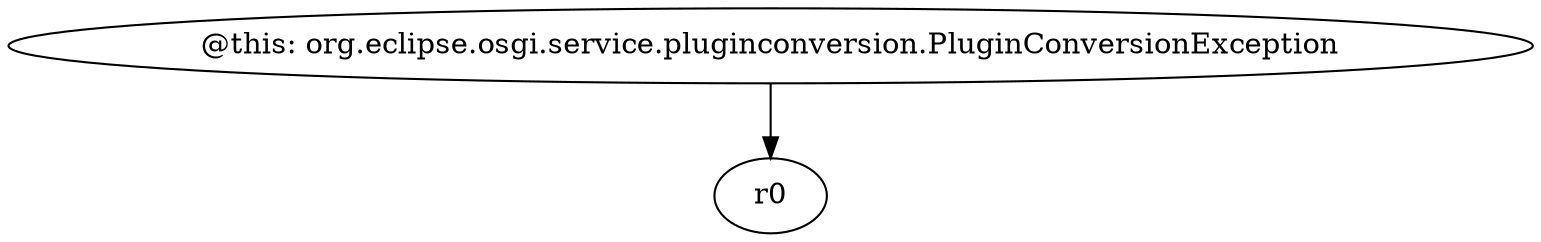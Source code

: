digraph g {
0[label="@this: org.eclipse.osgi.service.pluginconversion.PluginConversionException"]
1[label="r0"]
0->1[label=""]
}